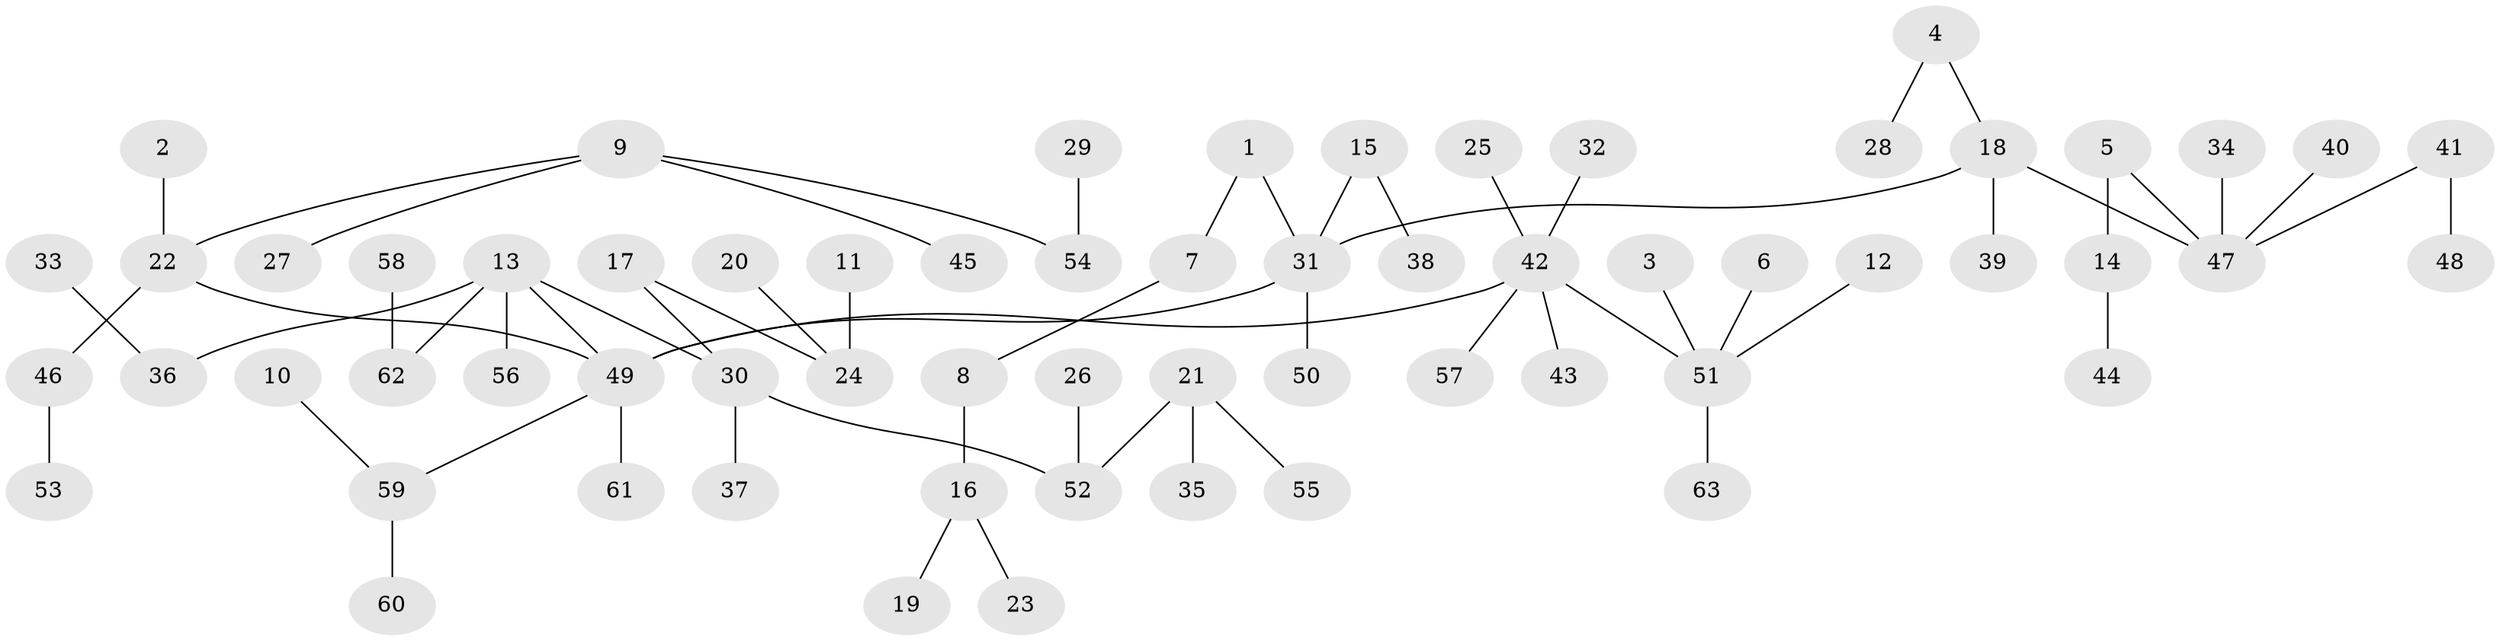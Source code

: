 // original degree distribution, {7: 0.023809523809523808, 4: 0.05555555555555555, 8: 0.007936507936507936, 6: 0.015873015873015872, 5: 0.023809523809523808, 2: 0.23809523809523808, 3: 0.10317460317460317, 1: 0.5317460317460317}
// Generated by graph-tools (version 1.1) at 2025/02/03/09/25 03:02:28]
// undirected, 63 vertices, 62 edges
graph export_dot {
graph [start="1"]
  node [color=gray90,style=filled];
  1;
  2;
  3;
  4;
  5;
  6;
  7;
  8;
  9;
  10;
  11;
  12;
  13;
  14;
  15;
  16;
  17;
  18;
  19;
  20;
  21;
  22;
  23;
  24;
  25;
  26;
  27;
  28;
  29;
  30;
  31;
  32;
  33;
  34;
  35;
  36;
  37;
  38;
  39;
  40;
  41;
  42;
  43;
  44;
  45;
  46;
  47;
  48;
  49;
  50;
  51;
  52;
  53;
  54;
  55;
  56;
  57;
  58;
  59;
  60;
  61;
  62;
  63;
  1 -- 7 [weight=1.0];
  1 -- 31 [weight=1.0];
  2 -- 22 [weight=1.0];
  3 -- 51 [weight=1.0];
  4 -- 18 [weight=1.0];
  4 -- 28 [weight=1.0];
  5 -- 14 [weight=1.0];
  5 -- 47 [weight=1.0];
  6 -- 51 [weight=1.0];
  7 -- 8 [weight=1.0];
  8 -- 16 [weight=1.0];
  9 -- 22 [weight=1.0];
  9 -- 27 [weight=1.0];
  9 -- 45 [weight=1.0];
  9 -- 54 [weight=1.0];
  10 -- 59 [weight=1.0];
  11 -- 24 [weight=1.0];
  12 -- 51 [weight=1.0];
  13 -- 30 [weight=1.0];
  13 -- 36 [weight=1.0];
  13 -- 49 [weight=1.0];
  13 -- 56 [weight=1.0];
  13 -- 62 [weight=1.0];
  14 -- 44 [weight=1.0];
  15 -- 31 [weight=1.0];
  15 -- 38 [weight=1.0];
  16 -- 19 [weight=1.0];
  16 -- 23 [weight=1.0];
  17 -- 24 [weight=1.0];
  17 -- 30 [weight=1.0];
  18 -- 31 [weight=1.0];
  18 -- 39 [weight=1.0];
  18 -- 47 [weight=1.0];
  20 -- 24 [weight=1.0];
  21 -- 35 [weight=1.0];
  21 -- 52 [weight=1.0];
  21 -- 55 [weight=1.0];
  22 -- 46 [weight=1.0];
  22 -- 49 [weight=1.0];
  25 -- 42 [weight=1.0];
  26 -- 52 [weight=1.0];
  29 -- 54 [weight=1.0];
  30 -- 37 [weight=1.0];
  30 -- 52 [weight=1.0];
  31 -- 49 [weight=1.0];
  31 -- 50 [weight=1.0];
  32 -- 42 [weight=1.0];
  33 -- 36 [weight=1.0];
  34 -- 47 [weight=1.0];
  40 -- 47 [weight=1.0];
  41 -- 47 [weight=1.0];
  41 -- 48 [weight=1.0];
  42 -- 43 [weight=1.0];
  42 -- 49 [weight=1.0];
  42 -- 51 [weight=1.0];
  42 -- 57 [weight=1.0];
  46 -- 53 [weight=1.0];
  49 -- 59 [weight=1.0];
  49 -- 61 [weight=1.0];
  51 -- 63 [weight=1.0];
  58 -- 62 [weight=1.0];
  59 -- 60 [weight=1.0];
}
